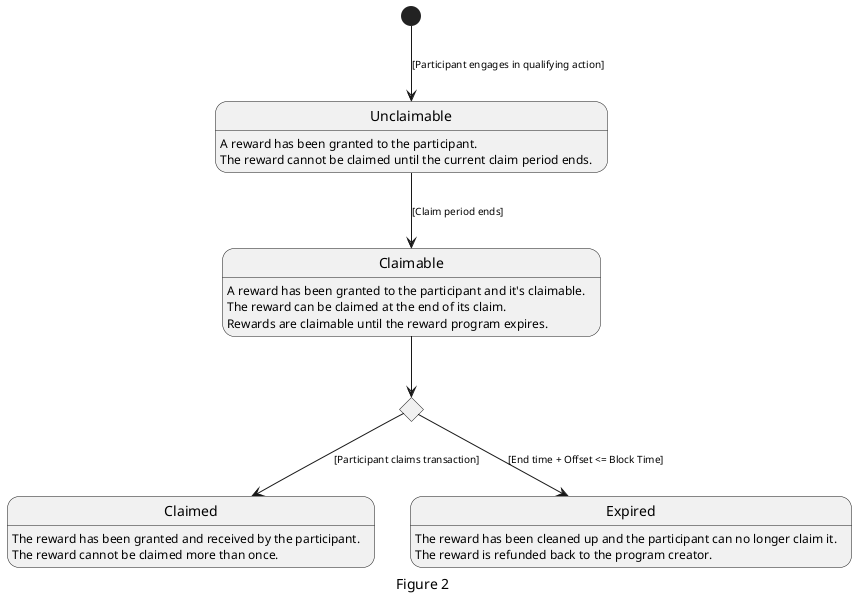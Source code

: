 @startuml RewardClaim
<style>
    arrow {
        FontSize 10
    }
</style>
caption Figure 2
state c <<choice>>

Unclaimable : A reward has been granted to the participant.
Unclaimable : The reward cannot be claimed until the current claim period ends.

Claimable : A reward has been granted to the participant and it's claimable.
Claimable : The reward can be claimed at the end of its claim.
Claimable : Rewards are claimable until the reward program expires.

Claimed : The reward has been granted and received by the participant.
Claimed : The reward cannot be claimed more than once.

Expired : The reward has been cleaned up and the participant can no longer claim it.
Expired : The reward is refunded back to the program creator.

[*] -down-> Unclaimable : [Participant engages in qualifying action]
Unclaimable -down-> Claimable : [Claim period ends]
Claimable -down-> c
c -down-> Expired : [End time + Offset <= Block Time]
c -down-> Claimed : [Participant claims transaction]

@enduml